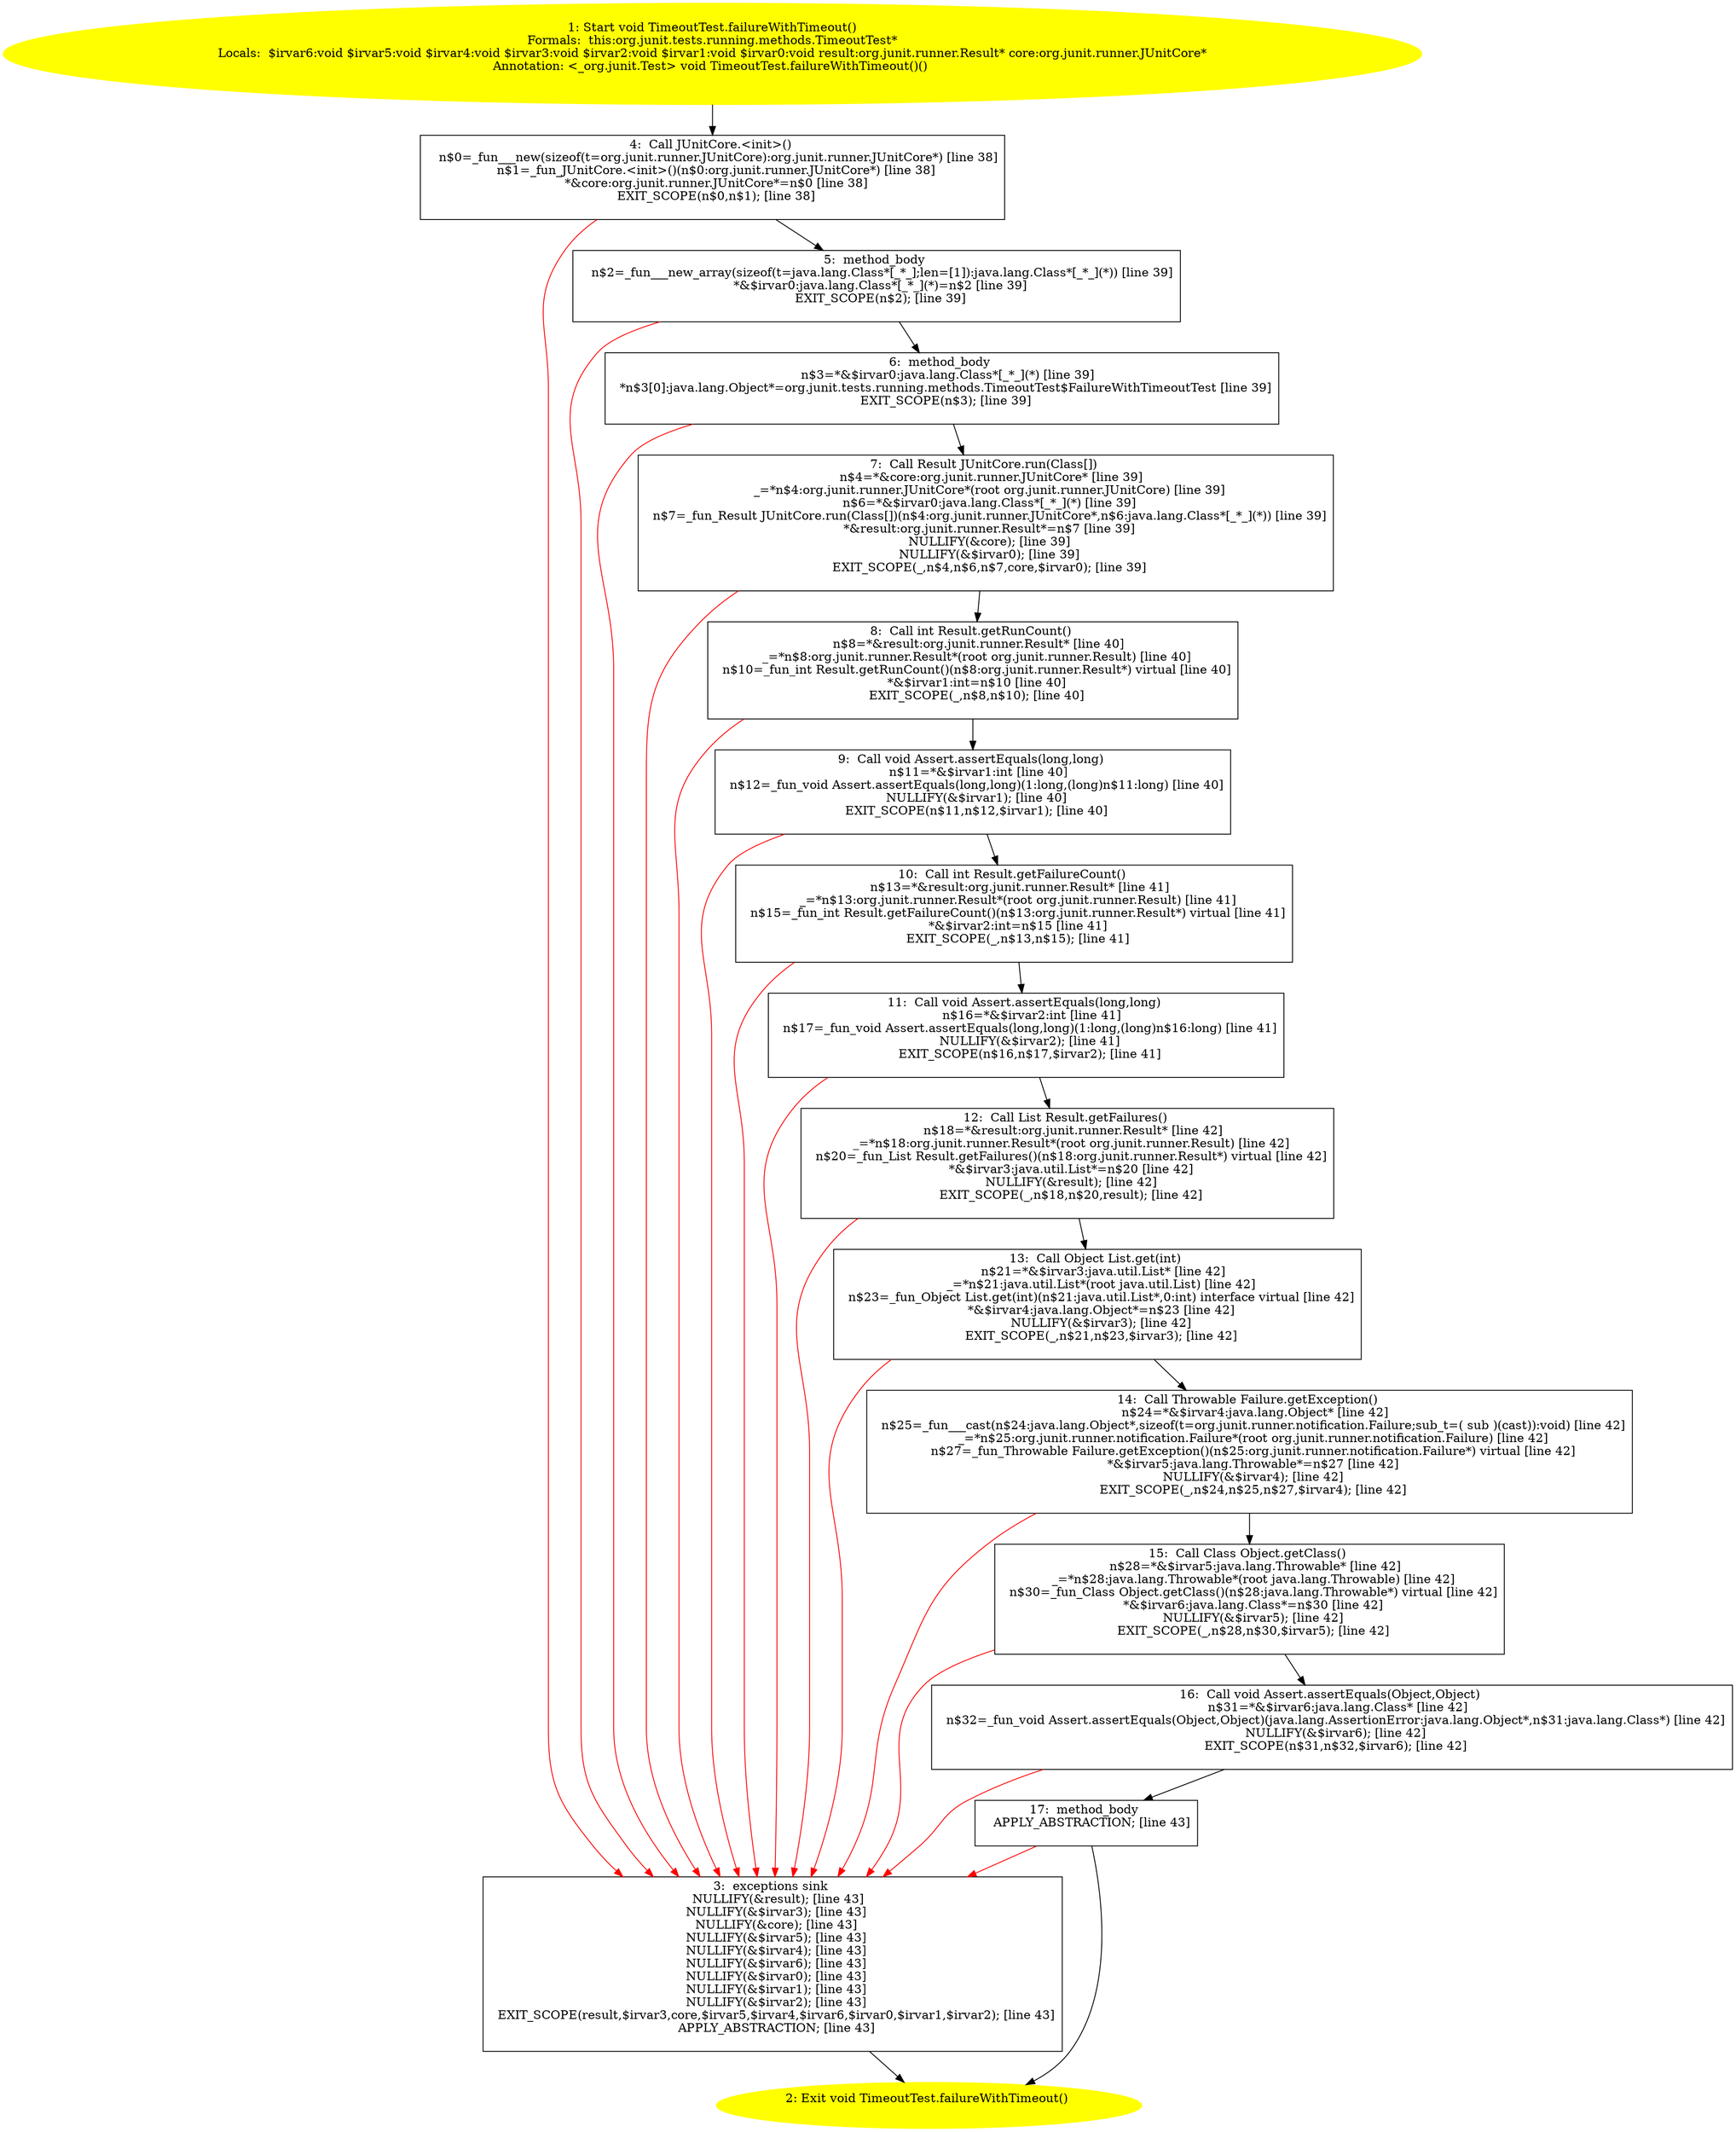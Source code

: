 /* @generated */
digraph cfg {
"org.junit.tests.running.methods.TimeoutTest.failureWithTimeout():void.b7eafbb3aee513e76cb0e7235f54f23d_1" [label="1: Start void TimeoutTest.failureWithTimeout()\nFormals:  this:org.junit.tests.running.methods.TimeoutTest*\nLocals:  $irvar6:void $irvar5:void $irvar4:void $irvar3:void $irvar2:void $irvar1:void $irvar0:void result:org.junit.runner.Result* core:org.junit.runner.JUnitCore*\nAnnotation: <_org.junit.Test> void TimeoutTest.failureWithTimeout()() \n  " color=yellow style=filled]
	

	 "org.junit.tests.running.methods.TimeoutTest.failureWithTimeout():void.b7eafbb3aee513e76cb0e7235f54f23d_1" -> "org.junit.tests.running.methods.TimeoutTest.failureWithTimeout():void.b7eafbb3aee513e76cb0e7235f54f23d_4" ;
"org.junit.tests.running.methods.TimeoutTest.failureWithTimeout():void.b7eafbb3aee513e76cb0e7235f54f23d_2" [label="2: Exit void TimeoutTest.failureWithTimeout() \n  " color=yellow style=filled]
	

"org.junit.tests.running.methods.TimeoutTest.failureWithTimeout():void.b7eafbb3aee513e76cb0e7235f54f23d_3" [label="3:  exceptions sink \n   NULLIFY(&result); [line 43]\n  NULLIFY(&$irvar3); [line 43]\n  NULLIFY(&core); [line 43]\n  NULLIFY(&$irvar5); [line 43]\n  NULLIFY(&$irvar4); [line 43]\n  NULLIFY(&$irvar6); [line 43]\n  NULLIFY(&$irvar0); [line 43]\n  NULLIFY(&$irvar1); [line 43]\n  NULLIFY(&$irvar2); [line 43]\n  EXIT_SCOPE(result,$irvar3,core,$irvar5,$irvar4,$irvar6,$irvar0,$irvar1,$irvar2); [line 43]\n  APPLY_ABSTRACTION; [line 43]\n " shape="box"]
	

	 "org.junit.tests.running.methods.TimeoutTest.failureWithTimeout():void.b7eafbb3aee513e76cb0e7235f54f23d_3" -> "org.junit.tests.running.methods.TimeoutTest.failureWithTimeout():void.b7eafbb3aee513e76cb0e7235f54f23d_2" ;
"org.junit.tests.running.methods.TimeoutTest.failureWithTimeout():void.b7eafbb3aee513e76cb0e7235f54f23d_4" [label="4:  Call JUnitCore.<init>() \n   n$0=_fun___new(sizeof(t=org.junit.runner.JUnitCore):org.junit.runner.JUnitCore*) [line 38]\n  n$1=_fun_JUnitCore.<init>()(n$0:org.junit.runner.JUnitCore*) [line 38]\n  *&core:org.junit.runner.JUnitCore*=n$0 [line 38]\n  EXIT_SCOPE(n$0,n$1); [line 38]\n " shape="box"]
	

	 "org.junit.tests.running.methods.TimeoutTest.failureWithTimeout():void.b7eafbb3aee513e76cb0e7235f54f23d_4" -> "org.junit.tests.running.methods.TimeoutTest.failureWithTimeout():void.b7eafbb3aee513e76cb0e7235f54f23d_5" ;
	 "org.junit.tests.running.methods.TimeoutTest.failureWithTimeout():void.b7eafbb3aee513e76cb0e7235f54f23d_4" -> "org.junit.tests.running.methods.TimeoutTest.failureWithTimeout():void.b7eafbb3aee513e76cb0e7235f54f23d_3" [color="red" ];
"org.junit.tests.running.methods.TimeoutTest.failureWithTimeout():void.b7eafbb3aee513e76cb0e7235f54f23d_5" [label="5:  method_body \n   n$2=_fun___new_array(sizeof(t=java.lang.Class*[_*_];len=[1]):java.lang.Class*[_*_](*)) [line 39]\n  *&$irvar0:java.lang.Class*[_*_](*)=n$2 [line 39]\n  EXIT_SCOPE(n$2); [line 39]\n " shape="box"]
	

	 "org.junit.tests.running.methods.TimeoutTest.failureWithTimeout():void.b7eafbb3aee513e76cb0e7235f54f23d_5" -> "org.junit.tests.running.methods.TimeoutTest.failureWithTimeout():void.b7eafbb3aee513e76cb0e7235f54f23d_6" ;
	 "org.junit.tests.running.methods.TimeoutTest.failureWithTimeout():void.b7eafbb3aee513e76cb0e7235f54f23d_5" -> "org.junit.tests.running.methods.TimeoutTest.failureWithTimeout():void.b7eafbb3aee513e76cb0e7235f54f23d_3" [color="red" ];
"org.junit.tests.running.methods.TimeoutTest.failureWithTimeout():void.b7eafbb3aee513e76cb0e7235f54f23d_6" [label="6:  method_body \n   n$3=*&$irvar0:java.lang.Class*[_*_](*) [line 39]\n  *n$3[0]:java.lang.Object*=org.junit.tests.running.methods.TimeoutTest$FailureWithTimeoutTest [line 39]\n  EXIT_SCOPE(n$3); [line 39]\n " shape="box"]
	

	 "org.junit.tests.running.methods.TimeoutTest.failureWithTimeout():void.b7eafbb3aee513e76cb0e7235f54f23d_6" -> "org.junit.tests.running.methods.TimeoutTest.failureWithTimeout():void.b7eafbb3aee513e76cb0e7235f54f23d_7" ;
	 "org.junit.tests.running.methods.TimeoutTest.failureWithTimeout():void.b7eafbb3aee513e76cb0e7235f54f23d_6" -> "org.junit.tests.running.methods.TimeoutTest.failureWithTimeout():void.b7eafbb3aee513e76cb0e7235f54f23d_3" [color="red" ];
"org.junit.tests.running.methods.TimeoutTest.failureWithTimeout():void.b7eafbb3aee513e76cb0e7235f54f23d_7" [label="7:  Call Result JUnitCore.run(Class[]) \n   n$4=*&core:org.junit.runner.JUnitCore* [line 39]\n  _=*n$4:org.junit.runner.JUnitCore*(root org.junit.runner.JUnitCore) [line 39]\n  n$6=*&$irvar0:java.lang.Class*[_*_](*) [line 39]\n  n$7=_fun_Result JUnitCore.run(Class[])(n$4:org.junit.runner.JUnitCore*,n$6:java.lang.Class*[_*_](*)) [line 39]\n  *&result:org.junit.runner.Result*=n$7 [line 39]\n  NULLIFY(&core); [line 39]\n  NULLIFY(&$irvar0); [line 39]\n  EXIT_SCOPE(_,n$4,n$6,n$7,core,$irvar0); [line 39]\n " shape="box"]
	

	 "org.junit.tests.running.methods.TimeoutTest.failureWithTimeout():void.b7eafbb3aee513e76cb0e7235f54f23d_7" -> "org.junit.tests.running.methods.TimeoutTest.failureWithTimeout():void.b7eafbb3aee513e76cb0e7235f54f23d_8" ;
	 "org.junit.tests.running.methods.TimeoutTest.failureWithTimeout():void.b7eafbb3aee513e76cb0e7235f54f23d_7" -> "org.junit.tests.running.methods.TimeoutTest.failureWithTimeout():void.b7eafbb3aee513e76cb0e7235f54f23d_3" [color="red" ];
"org.junit.tests.running.methods.TimeoutTest.failureWithTimeout():void.b7eafbb3aee513e76cb0e7235f54f23d_8" [label="8:  Call int Result.getRunCount() \n   n$8=*&result:org.junit.runner.Result* [line 40]\n  _=*n$8:org.junit.runner.Result*(root org.junit.runner.Result) [line 40]\n  n$10=_fun_int Result.getRunCount()(n$8:org.junit.runner.Result*) virtual [line 40]\n  *&$irvar1:int=n$10 [line 40]\n  EXIT_SCOPE(_,n$8,n$10); [line 40]\n " shape="box"]
	

	 "org.junit.tests.running.methods.TimeoutTest.failureWithTimeout():void.b7eafbb3aee513e76cb0e7235f54f23d_8" -> "org.junit.tests.running.methods.TimeoutTest.failureWithTimeout():void.b7eafbb3aee513e76cb0e7235f54f23d_9" ;
	 "org.junit.tests.running.methods.TimeoutTest.failureWithTimeout():void.b7eafbb3aee513e76cb0e7235f54f23d_8" -> "org.junit.tests.running.methods.TimeoutTest.failureWithTimeout():void.b7eafbb3aee513e76cb0e7235f54f23d_3" [color="red" ];
"org.junit.tests.running.methods.TimeoutTest.failureWithTimeout():void.b7eafbb3aee513e76cb0e7235f54f23d_9" [label="9:  Call void Assert.assertEquals(long,long) \n   n$11=*&$irvar1:int [line 40]\n  n$12=_fun_void Assert.assertEquals(long,long)(1:long,(long)n$11:long) [line 40]\n  NULLIFY(&$irvar1); [line 40]\n  EXIT_SCOPE(n$11,n$12,$irvar1); [line 40]\n " shape="box"]
	

	 "org.junit.tests.running.methods.TimeoutTest.failureWithTimeout():void.b7eafbb3aee513e76cb0e7235f54f23d_9" -> "org.junit.tests.running.methods.TimeoutTest.failureWithTimeout():void.b7eafbb3aee513e76cb0e7235f54f23d_10" ;
	 "org.junit.tests.running.methods.TimeoutTest.failureWithTimeout():void.b7eafbb3aee513e76cb0e7235f54f23d_9" -> "org.junit.tests.running.methods.TimeoutTest.failureWithTimeout():void.b7eafbb3aee513e76cb0e7235f54f23d_3" [color="red" ];
"org.junit.tests.running.methods.TimeoutTest.failureWithTimeout():void.b7eafbb3aee513e76cb0e7235f54f23d_10" [label="10:  Call int Result.getFailureCount() \n   n$13=*&result:org.junit.runner.Result* [line 41]\n  _=*n$13:org.junit.runner.Result*(root org.junit.runner.Result) [line 41]\n  n$15=_fun_int Result.getFailureCount()(n$13:org.junit.runner.Result*) virtual [line 41]\n  *&$irvar2:int=n$15 [line 41]\n  EXIT_SCOPE(_,n$13,n$15); [line 41]\n " shape="box"]
	

	 "org.junit.tests.running.methods.TimeoutTest.failureWithTimeout():void.b7eafbb3aee513e76cb0e7235f54f23d_10" -> "org.junit.tests.running.methods.TimeoutTest.failureWithTimeout():void.b7eafbb3aee513e76cb0e7235f54f23d_11" ;
	 "org.junit.tests.running.methods.TimeoutTest.failureWithTimeout():void.b7eafbb3aee513e76cb0e7235f54f23d_10" -> "org.junit.tests.running.methods.TimeoutTest.failureWithTimeout():void.b7eafbb3aee513e76cb0e7235f54f23d_3" [color="red" ];
"org.junit.tests.running.methods.TimeoutTest.failureWithTimeout():void.b7eafbb3aee513e76cb0e7235f54f23d_11" [label="11:  Call void Assert.assertEquals(long,long) \n   n$16=*&$irvar2:int [line 41]\n  n$17=_fun_void Assert.assertEquals(long,long)(1:long,(long)n$16:long) [line 41]\n  NULLIFY(&$irvar2); [line 41]\n  EXIT_SCOPE(n$16,n$17,$irvar2); [line 41]\n " shape="box"]
	

	 "org.junit.tests.running.methods.TimeoutTest.failureWithTimeout():void.b7eafbb3aee513e76cb0e7235f54f23d_11" -> "org.junit.tests.running.methods.TimeoutTest.failureWithTimeout():void.b7eafbb3aee513e76cb0e7235f54f23d_12" ;
	 "org.junit.tests.running.methods.TimeoutTest.failureWithTimeout():void.b7eafbb3aee513e76cb0e7235f54f23d_11" -> "org.junit.tests.running.methods.TimeoutTest.failureWithTimeout():void.b7eafbb3aee513e76cb0e7235f54f23d_3" [color="red" ];
"org.junit.tests.running.methods.TimeoutTest.failureWithTimeout():void.b7eafbb3aee513e76cb0e7235f54f23d_12" [label="12:  Call List Result.getFailures() \n   n$18=*&result:org.junit.runner.Result* [line 42]\n  _=*n$18:org.junit.runner.Result*(root org.junit.runner.Result) [line 42]\n  n$20=_fun_List Result.getFailures()(n$18:org.junit.runner.Result*) virtual [line 42]\n  *&$irvar3:java.util.List*=n$20 [line 42]\n  NULLIFY(&result); [line 42]\n  EXIT_SCOPE(_,n$18,n$20,result); [line 42]\n " shape="box"]
	

	 "org.junit.tests.running.methods.TimeoutTest.failureWithTimeout():void.b7eafbb3aee513e76cb0e7235f54f23d_12" -> "org.junit.tests.running.methods.TimeoutTest.failureWithTimeout():void.b7eafbb3aee513e76cb0e7235f54f23d_13" ;
	 "org.junit.tests.running.methods.TimeoutTest.failureWithTimeout():void.b7eafbb3aee513e76cb0e7235f54f23d_12" -> "org.junit.tests.running.methods.TimeoutTest.failureWithTimeout():void.b7eafbb3aee513e76cb0e7235f54f23d_3" [color="red" ];
"org.junit.tests.running.methods.TimeoutTest.failureWithTimeout():void.b7eafbb3aee513e76cb0e7235f54f23d_13" [label="13:  Call Object List.get(int) \n   n$21=*&$irvar3:java.util.List* [line 42]\n  _=*n$21:java.util.List*(root java.util.List) [line 42]\n  n$23=_fun_Object List.get(int)(n$21:java.util.List*,0:int) interface virtual [line 42]\n  *&$irvar4:java.lang.Object*=n$23 [line 42]\n  NULLIFY(&$irvar3); [line 42]\n  EXIT_SCOPE(_,n$21,n$23,$irvar3); [line 42]\n " shape="box"]
	

	 "org.junit.tests.running.methods.TimeoutTest.failureWithTimeout():void.b7eafbb3aee513e76cb0e7235f54f23d_13" -> "org.junit.tests.running.methods.TimeoutTest.failureWithTimeout():void.b7eafbb3aee513e76cb0e7235f54f23d_14" ;
	 "org.junit.tests.running.methods.TimeoutTest.failureWithTimeout():void.b7eafbb3aee513e76cb0e7235f54f23d_13" -> "org.junit.tests.running.methods.TimeoutTest.failureWithTimeout():void.b7eafbb3aee513e76cb0e7235f54f23d_3" [color="red" ];
"org.junit.tests.running.methods.TimeoutTest.failureWithTimeout():void.b7eafbb3aee513e76cb0e7235f54f23d_14" [label="14:  Call Throwable Failure.getException() \n   n$24=*&$irvar4:java.lang.Object* [line 42]\n  n$25=_fun___cast(n$24:java.lang.Object*,sizeof(t=org.junit.runner.notification.Failure;sub_t=( sub )(cast)):void) [line 42]\n  _=*n$25:org.junit.runner.notification.Failure*(root org.junit.runner.notification.Failure) [line 42]\n  n$27=_fun_Throwable Failure.getException()(n$25:org.junit.runner.notification.Failure*) virtual [line 42]\n  *&$irvar5:java.lang.Throwable*=n$27 [line 42]\n  NULLIFY(&$irvar4); [line 42]\n  EXIT_SCOPE(_,n$24,n$25,n$27,$irvar4); [line 42]\n " shape="box"]
	

	 "org.junit.tests.running.methods.TimeoutTest.failureWithTimeout():void.b7eafbb3aee513e76cb0e7235f54f23d_14" -> "org.junit.tests.running.methods.TimeoutTest.failureWithTimeout():void.b7eafbb3aee513e76cb0e7235f54f23d_15" ;
	 "org.junit.tests.running.methods.TimeoutTest.failureWithTimeout():void.b7eafbb3aee513e76cb0e7235f54f23d_14" -> "org.junit.tests.running.methods.TimeoutTest.failureWithTimeout():void.b7eafbb3aee513e76cb0e7235f54f23d_3" [color="red" ];
"org.junit.tests.running.methods.TimeoutTest.failureWithTimeout():void.b7eafbb3aee513e76cb0e7235f54f23d_15" [label="15:  Call Class Object.getClass() \n   n$28=*&$irvar5:java.lang.Throwable* [line 42]\n  _=*n$28:java.lang.Throwable*(root java.lang.Throwable) [line 42]\n  n$30=_fun_Class Object.getClass()(n$28:java.lang.Throwable*) virtual [line 42]\n  *&$irvar6:java.lang.Class*=n$30 [line 42]\n  NULLIFY(&$irvar5); [line 42]\n  EXIT_SCOPE(_,n$28,n$30,$irvar5); [line 42]\n " shape="box"]
	

	 "org.junit.tests.running.methods.TimeoutTest.failureWithTimeout():void.b7eafbb3aee513e76cb0e7235f54f23d_15" -> "org.junit.tests.running.methods.TimeoutTest.failureWithTimeout():void.b7eafbb3aee513e76cb0e7235f54f23d_16" ;
	 "org.junit.tests.running.methods.TimeoutTest.failureWithTimeout():void.b7eafbb3aee513e76cb0e7235f54f23d_15" -> "org.junit.tests.running.methods.TimeoutTest.failureWithTimeout():void.b7eafbb3aee513e76cb0e7235f54f23d_3" [color="red" ];
"org.junit.tests.running.methods.TimeoutTest.failureWithTimeout():void.b7eafbb3aee513e76cb0e7235f54f23d_16" [label="16:  Call void Assert.assertEquals(Object,Object) \n   n$31=*&$irvar6:java.lang.Class* [line 42]\n  n$32=_fun_void Assert.assertEquals(Object,Object)(java.lang.AssertionError:java.lang.Object*,n$31:java.lang.Class*) [line 42]\n  NULLIFY(&$irvar6); [line 42]\n  EXIT_SCOPE(n$31,n$32,$irvar6); [line 42]\n " shape="box"]
	

	 "org.junit.tests.running.methods.TimeoutTest.failureWithTimeout():void.b7eafbb3aee513e76cb0e7235f54f23d_16" -> "org.junit.tests.running.methods.TimeoutTest.failureWithTimeout():void.b7eafbb3aee513e76cb0e7235f54f23d_17" ;
	 "org.junit.tests.running.methods.TimeoutTest.failureWithTimeout():void.b7eafbb3aee513e76cb0e7235f54f23d_16" -> "org.junit.tests.running.methods.TimeoutTest.failureWithTimeout():void.b7eafbb3aee513e76cb0e7235f54f23d_3" [color="red" ];
"org.junit.tests.running.methods.TimeoutTest.failureWithTimeout():void.b7eafbb3aee513e76cb0e7235f54f23d_17" [label="17:  method_body \n   APPLY_ABSTRACTION; [line 43]\n " shape="box"]
	

	 "org.junit.tests.running.methods.TimeoutTest.failureWithTimeout():void.b7eafbb3aee513e76cb0e7235f54f23d_17" -> "org.junit.tests.running.methods.TimeoutTest.failureWithTimeout():void.b7eafbb3aee513e76cb0e7235f54f23d_2" ;
	 "org.junit.tests.running.methods.TimeoutTest.failureWithTimeout():void.b7eafbb3aee513e76cb0e7235f54f23d_17" -> "org.junit.tests.running.methods.TimeoutTest.failureWithTimeout():void.b7eafbb3aee513e76cb0e7235f54f23d_3" [color="red" ];
}
